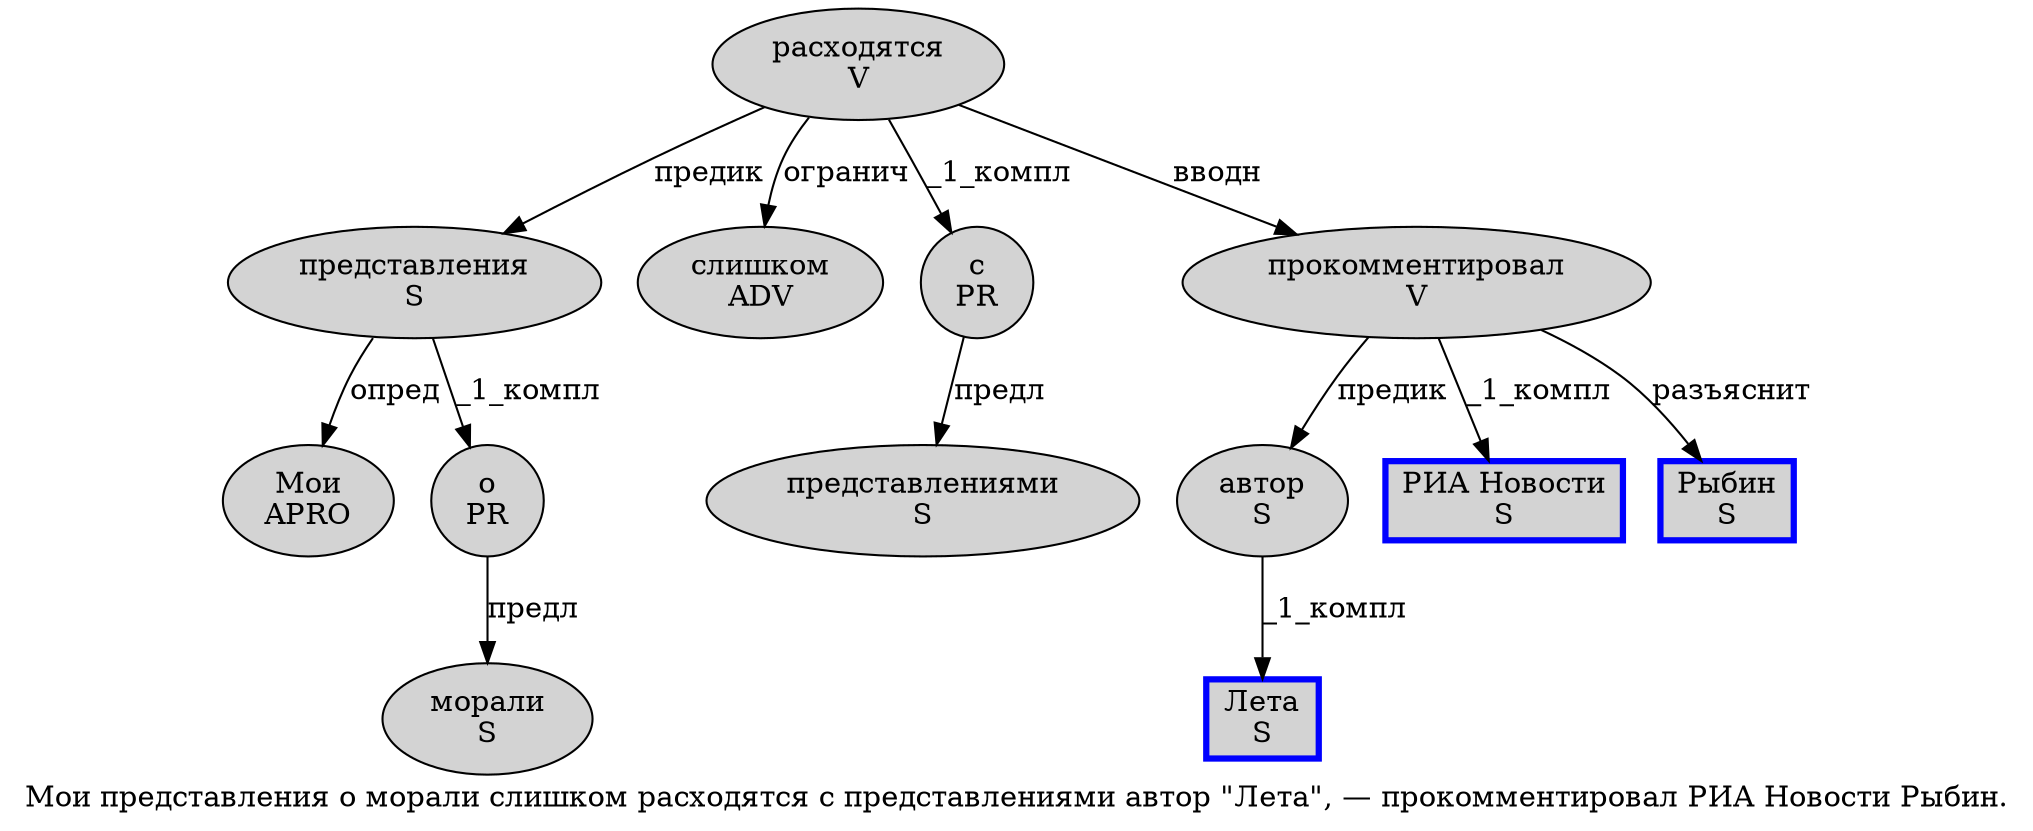 digraph SENTENCE_900 {
	graph [label="Мои представления о морали слишком расходятся с представлениями автор \"Лета\", — прокомментировал РИА Новости Рыбин."]
	node [style=filled]
		0 [label="Мои
APRO" color="" fillcolor=lightgray penwidth=1 shape=ellipse]
		1 [label="представления
S" color="" fillcolor=lightgray penwidth=1 shape=ellipse]
		2 [label="о
PR" color="" fillcolor=lightgray penwidth=1 shape=ellipse]
		3 [label="морали
S" color="" fillcolor=lightgray penwidth=1 shape=ellipse]
		4 [label="слишком
ADV" color="" fillcolor=lightgray penwidth=1 shape=ellipse]
		5 [label="расходятся
V" color="" fillcolor=lightgray penwidth=1 shape=ellipse]
		6 [label="с
PR" color="" fillcolor=lightgray penwidth=1 shape=ellipse]
		7 [label="представлениями
S" color="" fillcolor=lightgray penwidth=1 shape=ellipse]
		8 [label="автор
S" color="" fillcolor=lightgray penwidth=1 shape=ellipse]
		10 [label="Лета
S" color=blue fillcolor=lightgray penwidth=3 shape=box]
		14 [label="прокомментировал
V" color="" fillcolor=lightgray penwidth=1 shape=ellipse]
		15 [label="РИА Новости
S" color=blue fillcolor=lightgray penwidth=3 shape=box]
		16 [label="Рыбин
S" color=blue fillcolor=lightgray penwidth=3 shape=box]
			1 -> 0 [label="опред"]
			1 -> 2 [label="_1_компл"]
			5 -> 1 [label="предик"]
			5 -> 4 [label="огранич"]
			5 -> 6 [label="_1_компл"]
			5 -> 14 [label="вводн"]
			8 -> 10 [label="_1_компл"]
			14 -> 8 [label="предик"]
			14 -> 15 [label="_1_компл"]
			14 -> 16 [label="разъяснит"]
			6 -> 7 [label="предл"]
			2 -> 3 [label="предл"]
}
